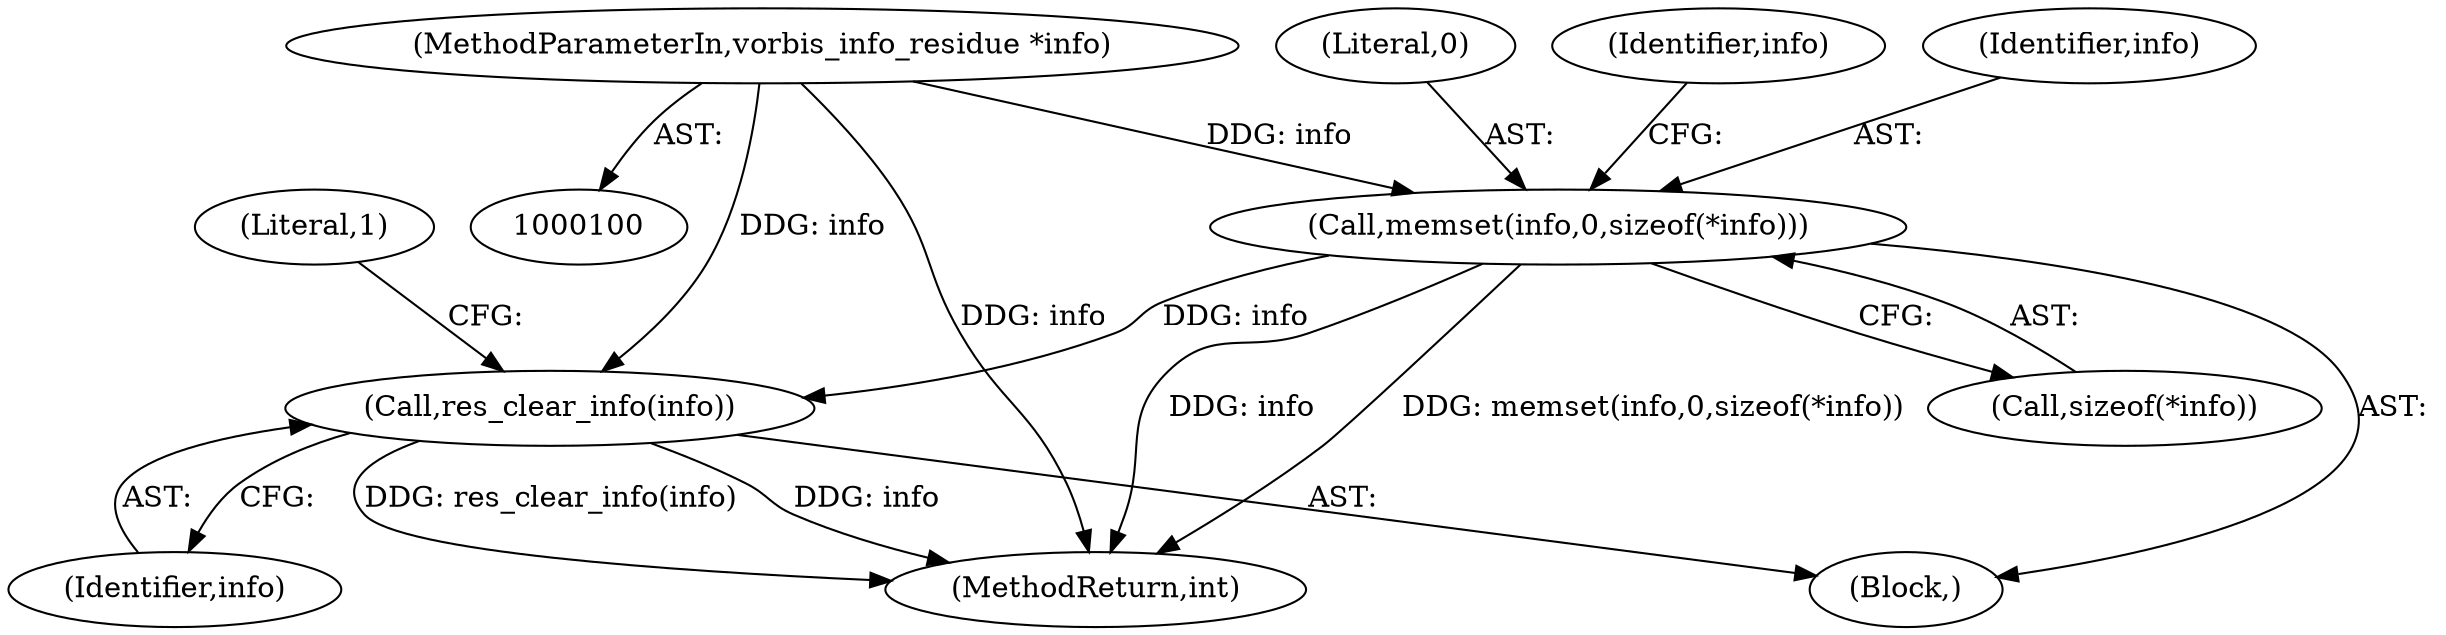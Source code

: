digraph "0_Android_659030a2e80c38fb8da0a4eb68695349eec6778b_0@pointer" {
"1000352" [label="(Call,res_clear_info(info))"];
"1000115" [label="(Call,memset(info,0,sizeof(*info)))"];
"1000101" [label="(MethodParameterIn,vorbis_info_residue *info)"];
"1000118" [label="(Call,sizeof(*info))"];
"1000352" [label="(Call,res_clear_info(info))"];
"1000123" [label="(Identifier,info)"];
"1000104" [label="(Block,)"];
"1000353" [label="(Identifier,info)"];
"1000115" [label="(Call,memset(info,0,sizeof(*info)))"];
"1000355" [label="(Literal,1)"];
"1000116" [label="(Identifier,info)"];
"1000117" [label="(Literal,0)"];
"1000101" [label="(MethodParameterIn,vorbis_info_residue *info)"];
"1000356" [label="(MethodReturn,int)"];
"1000352" -> "1000104"  [label="AST: "];
"1000352" -> "1000353"  [label="CFG: "];
"1000353" -> "1000352"  [label="AST: "];
"1000355" -> "1000352"  [label="CFG: "];
"1000352" -> "1000356"  [label="DDG: info"];
"1000352" -> "1000356"  [label="DDG: res_clear_info(info)"];
"1000115" -> "1000352"  [label="DDG: info"];
"1000101" -> "1000352"  [label="DDG: info"];
"1000115" -> "1000104"  [label="AST: "];
"1000115" -> "1000118"  [label="CFG: "];
"1000116" -> "1000115"  [label="AST: "];
"1000117" -> "1000115"  [label="AST: "];
"1000118" -> "1000115"  [label="AST: "];
"1000123" -> "1000115"  [label="CFG: "];
"1000115" -> "1000356"  [label="DDG: memset(info,0,sizeof(*info))"];
"1000115" -> "1000356"  [label="DDG: info"];
"1000101" -> "1000115"  [label="DDG: info"];
"1000101" -> "1000100"  [label="AST: "];
"1000101" -> "1000356"  [label="DDG: info"];
}
